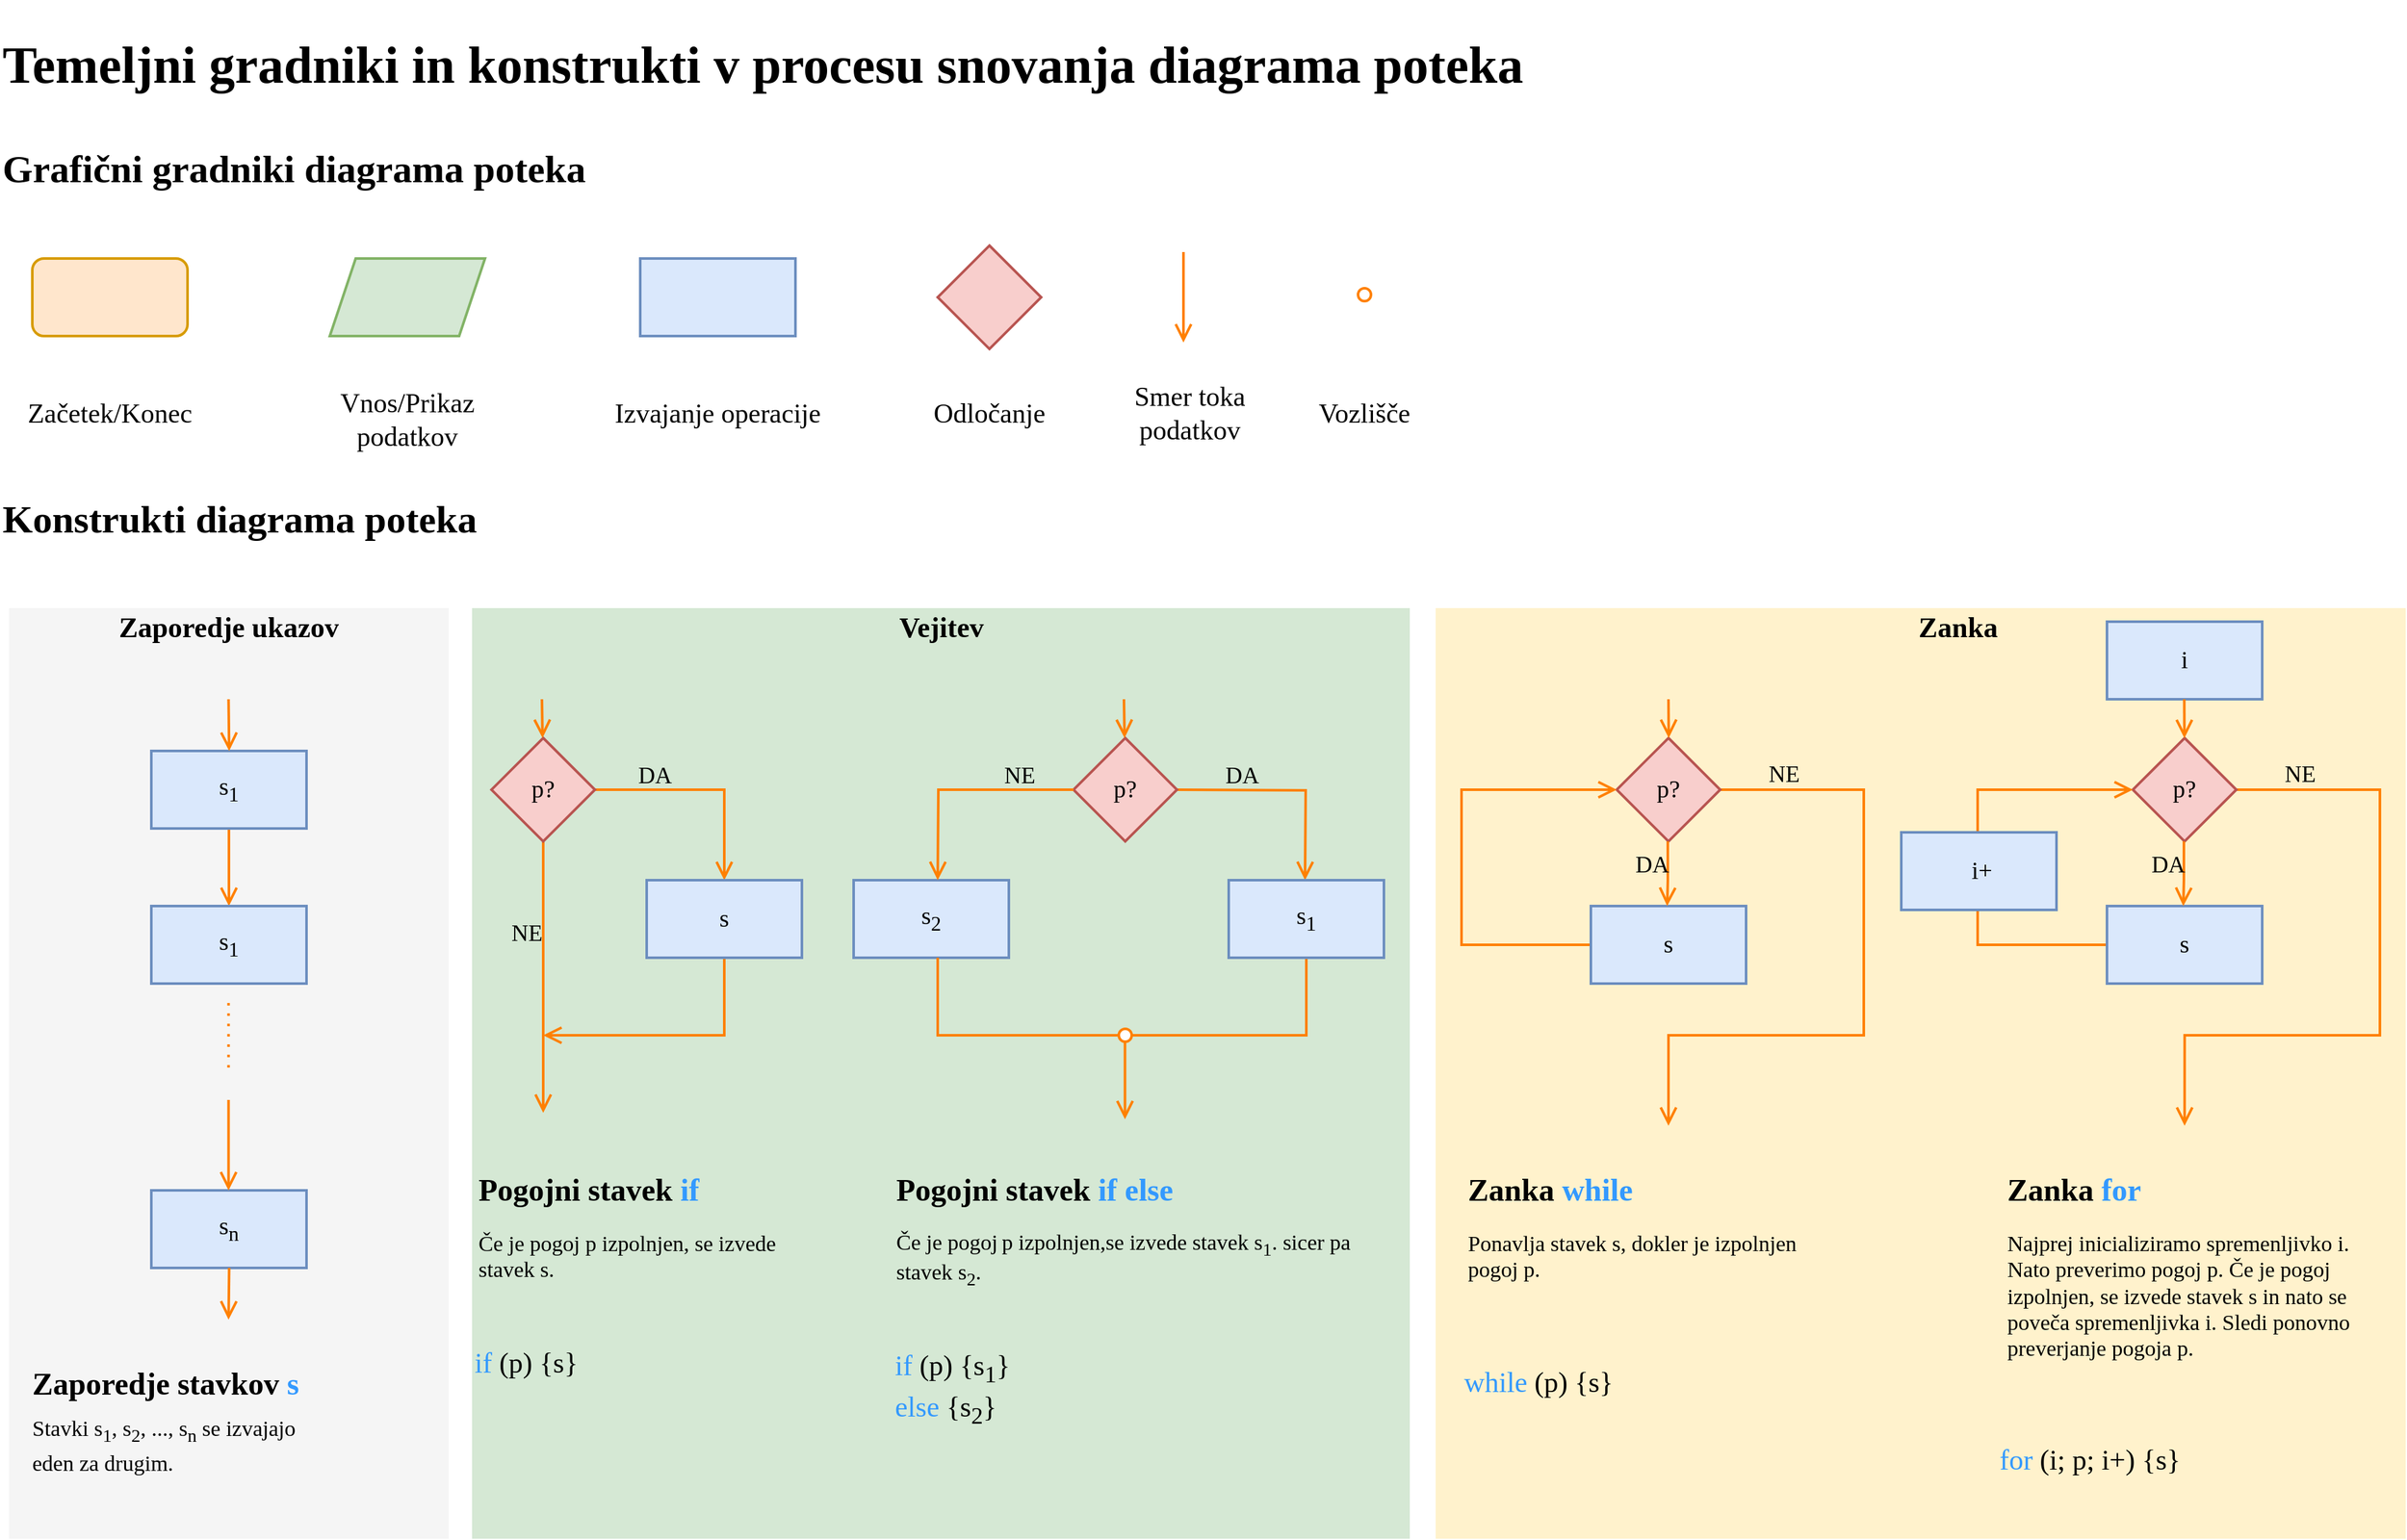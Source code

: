 <mxfile version="22.0.4" type="github">
  <diagram name="Page-1" id="xmLucLTNDA9fvizqHUl4">
    <mxGraphModel dx="1945" dy="1200" grid="1" gridSize="10" guides="1" tooltips="1" connect="1" arrows="1" fold="1" page="1" pageScale="1" pageWidth="1920" pageHeight="1200" math="0" shadow="0">
      <root>
        <mxCell id="0" />
        <mxCell id="1" parent="0" />
        <mxCell id="EU4n9_aWw0PnftSMKvxO-10" value="" style="whiteSpace=wrap;html=1;fillColor=#fff2cc;strokeColor=none;" vertex="1" parent="1">
          <mxGeometry x="1150" y="470.5" width="750" height="720" as="geometry" />
        </mxCell>
        <mxCell id="EU4n9_aWw0PnftSMKvxO-9" value="" style="whiteSpace=wrap;html=1;fillColor=#d5e8d4;strokeColor=none;" vertex="1" parent="1">
          <mxGeometry x="405" y="470.5" width="725" height="720" as="geometry" />
        </mxCell>
        <mxCell id="EU4n9_aWw0PnftSMKvxO-8" value="" style="whiteSpace=wrap;html=1;fillColor=#f5f5f5;strokeColor=none;fontColor=#333333;" vertex="1" parent="1">
          <mxGeometry x="47" y="470.5" width="340" height="720" as="geometry" />
        </mxCell>
        <mxCell id="g0E_oPUi4hRpqpy96bWl-1" value="Temeljni gradniki in konstrukti v procesu snovanja diagrama poteka" style="text;html=1;strokeColor=none;fillColor=none;align=left;verticalAlign=middle;whiteSpace=wrap;rounded=0;fontFamily=Space Grotesk;fontSource=https%3A%2F%2Ffonts.googleapis.com%2Fcss%3Ffamily%3DSpace%2BGrotesk;fontSize=40;fontStyle=1" parent="1" vertex="1">
          <mxGeometry x="40" width="1840" height="100" as="geometry" />
        </mxCell>
        <mxCell id="g0E_oPUi4hRpqpy96bWl-4" value="" style="rounded=0;whiteSpace=wrap;html=1;strokeWidth=2;fillColor=#dae8fc;strokeColor=#6c8ebf;" parent="1" vertex="1">
          <mxGeometry x="535" y="200" width="120" height="60" as="geometry" />
        </mxCell>
        <mxCell id="g0E_oPUi4hRpqpy96bWl-5" value="" style="rhombus;whiteSpace=wrap;html=1;fillColor=#f8cecc;strokeColor=#b85450;strokeWidth=2;" parent="1" vertex="1">
          <mxGeometry x="765" y="190" width="80" height="80" as="geometry" />
        </mxCell>
        <mxCell id="g0E_oPUi4hRpqpy96bWl-6" value="" style="endArrow=open;html=1;rounded=0;endSize=10;startSize=10;endFill=0;strokeWidth=2;strokeColor=#FF8000;" parent="1" edge="1">
          <mxGeometry width="50" height="50" relative="1" as="geometry">
            <mxPoint x="955" y="195" as="sourcePoint" />
            <mxPoint x="955" y="265" as="targetPoint" />
          </mxGeometry>
        </mxCell>
        <mxCell id="g0E_oPUi4hRpqpy96bWl-7" value="" style="shape=parallelogram;perimeter=parallelogramPerimeter;whiteSpace=wrap;html=1;fixedSize=1;strokeWidth=2;fillColor=#d5e8d4;strokeColor=#82b366;" parent="1" vertex="1">
          <mxGeometry x="295" y="200" width="120" height="60" as="geometry" />
        </mxCell>
        <mxCell id="g0E_oPUi4hRpqpy96bWl-8" value="" style="rounded=1;whiteSpace=wrap;html=1;strokeWidth=2;fillColor=#ffe6cc;strokeColor=#d79b00;" parent="1" vertex="1">
          <mxGeometry x="65" y="200" width="120" height="60" as="geometry" />
        </mxCell>
        <mxCell id="g0E_oPUi4hRpqpy96bWl-10" value="Začetek/Konec" style="text;html=1;strokeColor=none;fillColor=none;align=center;verticalAlign=middle;whiteSpace=wrap;rounded=0;fontSize=21;fontFamily=Space Grotesk;fontSource=https%3A%2F%2Ffonts.googleapis.com%2Fcss%3Ffamily%3DSpace%2BGrotesk;" parent="1" vertex="1">
          <mxGeometry x="40" y="300" width="170" height="40" as="geometry" />
        </mxCell>
        <mxCell id="g0E_oPUi4hRpqpy96bWl-12" value="Vnos/Prikaz&lt;br style=&quot;font-size: 21px;&quot;&gt;podatkov" style="text;html=1;strokeColor=none;fillColor=none;align=center;verticalAlign=middle;whiteSpace=wrap;rounded=0;fontSize=21;fontFamily=Space Grotesk;fontSource=https%3A%2F%2Ffonts.googleapis.com%2Fcss%3Ffamily%3DSpace%2BGrotesk;" parent="1" vertex="1">
          <mxGeometry x="270" y="300" width="170" height="50" as="geometry" />
        </mxCell>
        <mxCell id="g0E_oPUi4hRpqpy96bWl-13" value="Izvajanje operacije" style="text;html=1;strokeColor=none;fillColor=none;align=center;verticalAlign=middle;whiteSpace=wrap;rounded=0;fontSize=21;fontFamily=Space Grotesk;fontSource=https%3A%2F%2Ffonts.googleapis.com%2Fcss%3Ffamily%3DSpace%2BGrotesk;" parent="1" vertex="1">
          <mxGeometry x="510" y="300" width="170" height="40" as="geometry" />
        </mxCell>
        <mxCell id="g0E_oPUi4hRpqpy96bWl-14" value="Odločanje" style="text;html=1;strokeColor=none;fillColor=none;align=center;verticalAlign=middle;whiteSpace=wrap;rounded=0;fontSize=21;fontFamily=Space Grotesk;fontSource=https%3A%2F%2Ffonts.googleapis.com%2Fcss%3Ffamily%3DSpace%2BGrotesk;" parent="1" vertex="1">
          <mxGeometry x="720" y="300" width="170" height="40" as="geometry" />
        </mxCell>
        <mxCell id="g0E_oPUi4hRpqpy96bWl-15" value="Smer toka podatkov" style="text;html=1;strokeColor=none;fillColor=none;align=center;verticalAlign=middle;whiteSpace=wrap;rounded=0;fontSize=21;fontFamily=Space Grotesk;fontSource=https%3A%2F%2Ffonts.googleapis.com%2Fcss%3Ffamily%3DSpace%2BGrotesk;" parent="1" vertex="1">
          <mxGeometry x="875" y="300" width="170" height="40" as="geometry" />
        </mxCell>
        <mxCell id="g0E_oPUi4hRpqpy96bWl-16" value="Grafični gradniki diagrama poteka" style="text;html=1;strokeColor=none;fillColor=none;align=left;verticalAlign=middle;whiteSpace=wrap;rounded=0;fontFamily=Space Grotesk;fontSource=https%3A%2F%2Ffonts.googleapis.com%2Fcss%3Ffamily%3DSpace%2BGrotesk;fontSize=30;fontStyle=1" parent="1" vertex="1">
          <mxGeometry x="40" y="80" width="680" height="100" as="geometry" />
        </mxCell>
        <mxCell id="g0E_oPUi4hRpqpy96bWl-20" style="edgeStyle=orthogonalEdgeStyle;rounded=0;orthogonalLoop=1;jettySize=auto;html=1;entryX=0.5;entryY=0;entryDx=0;entryDy=0;strokeWidth=2;endSize=10;startSize=10;endArrow=open;endFill=0;strokeColor=#FF8000;" parent="1" source="g0E_oPUi4hRpqpy96bWl-17" target="g0E_oPUi4hRpqpy96bWl-18" edge="1">
          <mxGeometry relative="1" as="geometry" />
        </mxCell>
        <mxCell id="g0E_oPUi4hRpqpy96bWl-17" value="&lt;font style=&quot;font-size: 19px;&quot; data-font-src=&quot;https://fonts.googleapis.com/css?family=Source+Code+Pro&quot; face=&quot;Source Code Pro&quot;&gt;s&lt;sub&gt;1&lt;/sub&gt;&lt;/font&gt;" style="rounded=0;whiteSpace=wrap;html=1;strokeWidth=2;fillColor=#dae8fc;strokeColor=#6c8ebf;" parent="1" vertex="1">
          <mxGeometry x="157" y="581" width="120" height="60" as="geometry" />
        </mxCell>
        <mxCell id="g0E_oPUi4hRpqpy96bWl-18" value="&lt;font style=&quot;font-size: 19px;&quot; data-font-src=&quot;https://fonts.googleapis.com/css?family=Source+Code+Pro&quot; face=&quot;Source Code Pro&quot;&gt;s&lt;sub&gt;1&lt;/sub&gt;&lt;/font&gt;" style="rounded=0;whiteSpace=wrap;html=1;strokeWidth=2;fillColor=#dae8fc;strokeColor=#6c8ebf;" parent="1" vertex="1">
          <mxGeometry x="157" y="701" width="120" height="60" as="geometry" />
        </mxCell>
        <mxCell id="g0E_oPUi4hRpqpy96bWl-19" value="&lt;font style=&quot;font-size: 19px;&quot; data-font-src=&quot;https://fonts.googleapis.com/css?family=Source+Code+Pro&quot; face=&quot;Source Code Pro&quot;&gt;s&lt;sub&gt;n&lt;/sub&gt;&lt;/font&gt;" style="rounded=0;whiteSpace=wrap;html=1;strokeWidth=2;fillColor=#dae8fc;strokeColor=#6c8ebf;" parent="1" vertex="1">
          <mxGeometry x="157" y="921" width="120" height="60" as="geometry" />
        </mxCell>
        <mxCell id="g0E_oPUi4hRpqpy96bWl-21" value="" style="endArrow=open;html=1;rounded=0;endSize=10;startSize=10;endFill=0;strokeWidth=2;strokeColor=#FF8000;" parent="1" edge="1">
          <mxGeometry width="50" height="50" relative="1" as="geometry">
            <mxPoint x="216.71" y="851" as="sourcePoint" />
            <mxPoint x="216.71" y="921" as="targetPoint" />
          </mxGeometry>
        </mxCell>
        <mxCell id="g0E_oPUi4hRpqpy96bWl-22" value="" style="endArrow=none;dashed=1;html=1;dashPattern=1 3;strokeWidth=2;rounded=0;strokeColor=#FF8000;" parent="1" edge="1">
          <mxGeometry width="50" height="50" relative="1" as="geometry">
            <mxPoint x="216.71" y="826" as="sourcePoint" />
            <mxPoint x="216.71" y="776" as="targetPoint" />
          </mxGeometry>
        </mxCell>
        <mxCell id="g0E_oPUi4hRpqpy96bWl-25" style="edgeStyle=orthogonalEdgeStyle;rounded=0;orthogonalLoop=1;jettySize=auto;html=1;entryX=0.5;entryY=0;entryDx=0;entryDy=0;strokeWidth=2;endSize=10;startSize=10;endArrow=open;endFill=0;strokeColor=#FF8000;" parent="1" source="g0E_oPUi4hRpqpy96bWl-23" target="g0E_oPUi4hRpqpy96bWl-24" edge="1">
          <mxGeometry relative="1" as="geometry">
            <Array as="points">
              <mxPoint x="600" y="611" />
            </Array>
          </mxGeometry>
        </mxCell>
        <mxCell id="g0E_oPUi4hRpqpy96bWl-58" value="&lt;font style=&quot;font-size: 18px;&quot; data-font-src=&quot;https://fonts.googleapis.com/css?family=Source+Code+Pro&quot; face=&quot;Source Code Pro&quot;&gt;DA&lt;/font&gt;" style="edgeLabel;html=1;align=center;verticalAlign=middle;resizable=0;points=[];labelBackgroundColor=none;" parent="g0E_oPUi4hRpqpy96bWl-25" vertex="1" connectable="0">
          <mxGeometry x="-0.464" y="1" relative="1" as="geometry">
            <mxPoint y="-10" as="offset" />
          </mxGeometry>
        </mxCell>
        <mxCell id="g0E_oPUi4hRpqpy96bWl-26" style="edgeStyle=orthogonalEdgeStyle;rounded=0;orthogonalLoop=1;jettySize=auto;html=1;strokeWidth=2;endSize=10;startSize=10;endArrow=open;endFill=0;strokeColor=#FF8000;" parent="1" source="g0E_oPUi4hRpqpy96bWl-23" edge="1">
          <mxGeometry relative="1" as="geometry">
            <mxPoint x="460" y="861" as="targetPoint" />
          </mxGeometry>
        </mxCell>
        <mxCell id="g0E_oPUi4hRpqpy96bWl-61" value="NE" style="edgeLabel;html=1;align=center;verticalAlign=middle;resizable=0;points=[];fontSize=18;fontFamily=Source Code Pro;fontSource=https%3A%2F%2Ffonts.googleapis.com%2Fcss%3Ffamily%3DSource%2BCode%2BPro;labelBackgroundColor=none;" parent="g0E_oPUi4hRpqpy96bWl-26" vertex="1" connectable="0">
          <mxGeometry x="-0.33" relative="1" as="geometry">
            <mxPoint x="-13" as="offset" />
          </mxGeometry>
        </mxCell>
        <mxCell id="g0E_oPUi4hRpqpy96bWl-23" value="&lt;font style=&quot;font-size: 19px;&quot; data-font-src=&quot;https://fonts.googleapis.com/css?family=Source+Code+Pro&quot; face=&quot;Source Code Pro&quot;&gt;p?&lt;/font&gt;" style="rhombus;whiteSpace=wrap;html=1;fillColor=#f8cecc;strokeColor=#b85450;strokeWidth=2;" parent="1" vertex="1">
          <mxGeometry x="420" y="571" width="80" height="80" as="geometry" />
        </mxCell>
        <mxCell id="g0E_oPUi4hRpqpy96bWl-31" style="edgeStyle=orthogonalEdgeStyle;rounded=0;orthogonalLoop=1;jettySize=auto;html=1;exitX=0.5;exitY=1;exitDx=0;exitDy=0;strokeWidth=2;endSize=10;startSize=10;endArrow=open;endFill=0;strokeColor=#FF8000;" parent="1" source="g0E_oPUi4hRpqpy96bWl-24" edge="1">
          <mxGeometry relative="1" as="geometry">
            <mxPoint x="460" y="801" as="targetPoint" />
            <Array as="points">
              <mxPoint x="600" y="801" />
            </Array>
          </mxGeometry>
        </mxCell>
        <mxCell id="g0E_oPUi4hRpqpy96bWl-24" value="&lt;font style=&quot;font-size: 19px;&quot; data-font-src=&quot;https://fonts.googleapis.com/css?family=Source+Code+Pro&quot; face=&quot;Source Code Pro&quot;&gt;s&lt;/font&gt;" style="rounded=0;whiteSpace=wrap;html=1;strokeWidth=2;fillColor=#dae8fc;strokeColor=#6c8ebf;" parent="1" vertex="1">
          <mxGeometry x="540" y="681" width="120" height="60" as="geometry" />
        </mxCell>
        <mxCell id="g0E_oPUi4hRpqpy96bWl-32" value="" style="endArrow=open;html=1;rounded=0;endSize=10;startSize=10;endFill=0;strokeWidth=2;strokeColor=#FF8000;" parent="1" edge="1">
          <mxGeometry width="50" height="50" relative="1" as="geometry">
            <mxPoint x="459" y="541" as="sourcePoint" />
            <mxPoint x="459.47" y="571" as="targetPoint" />
          </mxGeometry>
        </mxCell>
        <mxCell id="g0E_oPUi4hRpqpy96bWl-33" value="" style="endArrow=open;html=1;rounded=0;endSize=10;startSize=10;endFill=0;strokeWidth=2;strokeColor=#FF8000;" parent="1" edge="1">
          <mxGeometry width="50" height="50" relative="1" as="geometry">
            <mxPoint x="216.71" y="541" as="sourcePoint" />
            <mxPoint x="217.18" y="581" as="targetPoint" />
          </mxGeometry>
        </mxCell>
        <mxCell id="g0E_oPUi4hRpqpy96bWl-35" value="" style="endArrow=open;html=1;rounded=0;endSize=10;startSize=10;endFill=0;strokeWidth=2;strokeColor=#FF8000;" parent="1" edge="1">
          <mxGeometry width="50" height="50" relative="1" as="geometry">
            <mxPoint x="217.18" y="981" as="sourcePoint" />
            <mxPoint x="216.71" y="1021" as="targetPoint" />
          </mxGeometry>
        </mxCell>
        <mxCell id="g0E_oPUi4hRpqpy96bWl-36" value="" style="edgeStyle=orthogonalEdgeStyle;rounded=0;orthogonalLoop=1;jettySize=auto;html=1;entryX=0.5;entryY=0;entryDx=0;entryDy=0;strokeWidth=2;endSize=10;startSize=10;endArrow=open;endFill=0;strokeColor=#FF8000;fontSize=18;fontFamily=Source Code Pro;fontSource=https%3A%2F%2Ffonts.googleapis.com%2Fcss%3Ffamily%3DSource%2BCode%2BPro;" parent="1" edge="1">
          <mxGeometry x="-0.406" relative="1" as="geometry">
            <mxPoint x="949" y="611" as="sourcePoint" />
            <mxPoint x="1049" y="681" as="targetPoint" />
            <mxPoint as="offset" />
          </mxGeometry>
        </mxCell>
        <mxCell id="g0E_oPUi4hRpqpy96bWl-60" value="DA" style="edgeLabel;html=1;align=center;verticalAlign=middle;resizable=0;points=[];fontSize=18;fontFamily=Source Code Pro;fontSource=https%3A%2F%2Ffonts.googleapis.com%2Fcss%3Ffamily%3DSource%2BCode%2BPro;labelBackgroundColor=none;" parent="g0E_oPUi4hRpqpy96bWl-36" vertex="1" connectable="0">
          <mxGeometry x="0.024" y="1" relative="1" as="geometry">
            <mxPoint x="-36" y="-11" as="offset" />
          </mxGeometry>
        </mxCell>
        <mxCell id="g0E_oPUi4hRpqpy96bWl-37" style="edgeStyle=orthogonalEdgeStyle;rounded=0;orthogonalLoop=1;jettySize=auto;html=1;strokeWidth=2;endSize=10;startSize=10;endArrow=open;endFill=0;strokeColor=#FF8000;" parent="1" edge="1">
          <mxGeometry relative="1" as="geometry">
            <mxPoint x="909.79" y="866" as="targetPoint" />
            <mxPoint x="909.79" y="806" as="sourcePoint" />
          </mxGeometry>
        </mxCell>
        <mxCell id="g0E_oPUi4hRpqpy96bWl-38" value="&lt;font style=&quot;font-size: 19px;&quot; data-font-src=&quot;https://fonts.googleapis.com/css?family=Source+Code+Pro&quot; face=&quot;Source Code Pro&quot;&gt;p?&lt;/font&gt;" style="rhombus;whiteSpace=wrap;html=1;fillColor=#f8cecc;strokeColor=#b85450;strokeWidth=2;" parent="1" vertex="1">
          <mxGeometry x="870" y="571" width="80" height="80" as="geometry" />
        </mxCell>
        <mxCell id="g0E_oPUi4hRpqpy96bWl-39" style="edgeStyle=orthogonalEdgeStyle;rounded=0;orthogonalLoop=1;jettySize=auto;html=1;exitX=0.5;exitY=1;exitDx=0;exitDy=0;strokeWidth=2;endSize=10;startSize=10;endArrow=none;endFill=0;strokeColor=#FF8000;" parent="1" source="g0E_oPUi4hRpqpy96bWl-40" edge="1">
          <mxGeometry relative="1" as="geometry">
            <mxPoint x="910" y="801" as="targetPoint" />
            <Array as="points">
              <mxPoint x="1050" y="801" />
            </Array>
          </mxGeometry>
        </mxCell>
        <mxCell id="g0E_oPUi4hRpqpy96bWl-40" value="&lt;font style=&quot;font-size: 19px;&quot; data-font-src=&quot;https://fonts.googleapis.com/css?family=Source+Code+Pro&quot; face=&quot;Source Code Pro&quot;&gt;s&lt;sub&gt;1&lt;/sub&gt;&lt;/font&gt;" style="rounded=0;whiteSpace=wrap;html=1;strokeWidth=2;fillColor=#dae8fc;strokeColor=#6c8ebf;" parent="1" vertex="1">
          <mxGeometry x="990" y="681" width="120" height="60" as="geometry" />
        </mxCell>
        <mxCell id="g0E_oPUi4hRpqpy96bWl-41" value="" style="endArrow=open;html=1;rounded=0;endSize=10;startSize=10;endFill=0;strokeWidth=2;strokeColor=#FF8000;" parent="1" edge="1">
          <mxGeometry width="50" height="50" relative="1" as="geometry">
            <mxPoint x="909" y="541" as="sourcePoint" />
            <mxPoint x="909.47" y="571" as="targetPoint" />
          </mxGeometry>
        </mxCell>
        <mxCell id="g0E_oPUi4hRpqpy96bWl-42" value="&lt;font style=&quot;font-size: 19px;&quot; data-font-src=&quot;https://fonts.googleapis.com/css?family=Source+Code+Pro&quot; face=&quot;Source Code Pro&quot;&gt;s&lt;sub&gt;2&lt;/sub&gt;&lt;/font&gt;" style="rounded=0;whiteSpace=wrap;html=1;strokeWidth=2;fillColor=#dae8fc;strokeColor=#6c8ebf;" parent="1" vertex="1">
          <mxGeometry x="700" y="681" width="120" height="60" as="geometry" />
        </mxCell>
        <mxCell id="g0E_oPUi4hRpqpy96bWl-43" value="" style="ellipse;whiteSpace=wrap;html=1;aspect=fixed;strokeWidth=2;strokeColor=#FF8000;" parent="1" vertex="1">
          <mxGeometry x="905" y="796" width="10" height="10" as="geometry" />
        </mxCell>
        <mxCell id="g0E_oPUi4hRpqpy96bWl-49" value="" style="ellipse;whiteSpace=wrap;html=1;aspect=fixed;strokeWidth=2;strokeColor=#FF8000;" parent="1" vertex="1">
          <mxGeometry x="1090" y="223" width="10" height="10" as="geometry" />
        </mxCell>
        <mxCell id="g0E_oPUi4hRpqpy96bWl-52" value="Vozlišče" style="text;html=1;strokeColor=none;fillColor=none;align=center;verticalAlign=middle;whiteSpace=wrap;rounded=0;fontSize=21;fontFamily=Space Grotesk;fontSource=https%3A%2F%2Ffonts.googleapis.com%2Fcss%3Ffamily%3DSpace%2BGrotesk;" parent="1" vertex="1">
          <mxGeometry x="1010" y="300" width="170" height="40" as="geometry" />
        </mxCell>
        <mxCell id="g0E_oPUi4hRpqpy96bWl-53" style="edgeStyle=orthogonalEdgeStyle;rounded=0;orthogonalLoop=1;jettySize=auto;html=1;entryX=0.5;entryY=0;entryDx=0;entryDy=0;strokeWidth=2;endSize=10;startSize=10;endArrow=open;endFill=0;strokeColor=#FF8000;exitX=0;exitY=0.5;exitDx=0;exitDy=0;" parent="1" source="g0E_oPUi4hRpqpy96bWl-38" edge="1">
          <mxGeometry relative="1" as="geometry">
            <mxPoint x="865" y="610.996" as="sourcePoint" />
            <mxPoint x="765" y="680.996" as="targetPoint" />
          </mxGeometry>
        </mxCell>
        <mxCell id="g0E_oPUi4hRpqpy96bWl-57" value="&lt;font style=&quot;font-size: 18px;&quot; data-font-src=&quot;https://fonts.googleapis.com/css?family=Source+Code+Pro&quot; face=&quot;Source Code Pro&quot;&gt;NE&lt;/font&gt;" style="edgeLabel;html=1;align=center;verticalAlign=middle;resizable=0;points=[];labelBackgroundColor=none;" parent="g0E_oPUi4hRpqpy96bWl-53" vertex="1" connectable="0">
          <mxGeometry x="-0.52" y="1" relative="1" as="geometry">
            <mxPoint y="-12" as="offset" />
          </mxGeometry>
        </mxCell>
        <mxCell id="g0E_oPUi4hRpqpy96bWl-54" style="edgeStyle=orthogonalEdgeStyle;rounded=0;orthogonalLoop=1;jettySize=auto;html=1;exitX=0.5;exitY=1;exitDx=0;exitDy=0;strokeWidth=2;endSize=10;startSize=10;endArrow=none;endFill=0;strokeColor=#FF8000;" parent="1" edge="1">
          <mxGeometry relative="1" as="geometry">
            <mxPoint x="905" y="801" as="targetPoint" />
            <mxPoint x="765" y="741" as="sourcePoint" />
            <Array as="points">
              <mxPoint x="765" y="801" />
            </Array>
          </mxGeometry>
        </mxCell>
        <mxCell id="g0E_oPUi4hRpqpy96bWl-67" style="edgeStyle=orthogonalEdgeStyle;rounded=0;orthogonalLoop=1;jettySize=auto;html=1;strokeWidth=2;strokeColor=#FF8000;endArrow=open;endFill=0;endSize=10;startSize=10;" parent="1" source="g0E_oPUi4hRpqpy96bWl-55" edge="1">
          <mxGeometry relative="1" as="geometry">
            <mxPoint x="1330" y="871" as="targetPoint" />
            <Array as="points">
              <mxPoint x="1481" y="611" />
              <mxPoint x="1481" y="801" />
              <mxPoint x="1330" y="801" />
            </Array>
          </mxGeometry>
        </mxCell>
        <mxCell id="g0E_oPUi4hRpqpy96bWl-69" value="NE" style="edgeLabel;html=1;align=center;verticalAlign=middle;resizable=0;points=[];fontSize=18;fontFamily=Source Code Pro;fontSource=https%3A%2F%2Ffonts.googleapis.com%2Fcss%3Ffamily%3DSource%2BCode%2BPro;labelBackgroundColor=none;" parent="g0E_oPUi4hRpqpy96bWl-67" vertex="1" connectable="0">
          <mxGeometry x="-0.813" y="1" relative="1" as="geometry">
            <mxPoint y="-11" as="offset" />
          </mxGeometry>
        </mxCell>
        <mxCell id="g0E_oPUi4hRpqpy96bWl-55" value="&lt;font style=&quot;font-size: 19px;&quot; data-font-src=&quot;https://fonts.googleapis.com/css?family=Source+Code+Pro&quot; face=&quot;Source Code Pro&quot;&gt;p?&lt;/font&gt;" style="rhombus;whiteSpace=wrap;html=1;fillColor=#f8cecc;strokeColor=#b85450;strokeWidth=2;" parent="1" vertex="1">
          <mxGeometry x="1290" y="571" width="80" height="80" as="geometry" />
        </mxCell>
        <mxCell id="g0E_oPUi4hRpqpy96bWl-65" style="edgeStyle=orthogonalEdgeStyle;rounded=0;orthogonalLoop=1;jettySize=auto;html=1;entryX=0;entryY=0.5;entryDx=0;entryDy=0;strokeWidth=2;endSize=10;startSize=10;strokeColor=#FF8000;endArrow=open;endFill=0;" parent="1" source="g0E_oPUi4hRpqpy96bWl-62" target="g0E_oPUi4hRpqpy96bWl-55" edge="1">
          <mxGeometry relative="1" as="geometry">
            <mxPoint x="1280" y="611" as="targetPoint" />
            <Array as="points">
              <mxPoint x="1170" y="731" />
              <mxPoint x="1170" y="611" />
            </Array>
          </mxGeometry>
        </mxCell>
        <mxCell id="g0E_oPUi4hRpqpy96bWl-62" value="&lt;font style=&quot;font-size: 19px;&quot; data-font-src=&quot;https://fonts.googleapis.com/css?family=Source+Code+Pro&quot; face=&quot;Source Code Pro&quot;&gt;s&lt;/font&gt;" style="rounded=0;whiteSpace=wrap;html=1;strokeWidth=2;fillColor=#dae8fc;strokeColor=#6c8ebf;" parent="1" vertex="1">
          <mxGeometry x="1270" y="701" width="120" height="60" as="geometry" />
        </mxCell>
        <mxCell id="g0E_oPUi4hRpqpy96bWl-63" style="edgeStyle=orthogonalEdgeStyle;rounded=0;orthogonalLoop=1;jettySize=auto;html=1;strokeWidth=2;endSize=10;startSize=10;endArrow=open;endFill=0;strokeColor=#FF8000;" parent="1" edge="1">
          <mxGeometry relative="1" as="geometry">
            <mxPoint x="1329.47" y="651" as="sourcePoint" />
            <mxPoint x="1329" y="701" as="targetPoint" />
            <Array as="points">
              <mxPoint x="1329.47" y="681" />
              <mxPoint x="1329.47" y="681" />
            </Array>
          </mxGeometry>
        </mxCell>
        <mxCell id="g0E_oPUi4hRpqpy96bWl-64" value="DA" style="edgeLabel;html=1;align=center;verticalAlign=middle;resizable=0;points=[];fontSize=18;fontFamily=Source Code Pro;fontSource=https%3A%2F%2Ffonts.googleapis.com%2Fcss%3Ffamily%3DSource%2BCode%2BPro;labelBackgroundColor=none;" parent="g0E_oPUi4hRpqpy96bWl-63" vertex="1" connectable="0">
          <mxGeometry x="-0.263" relative="1" as="geometry">
            <mxPoint x="-13" y="-1" as="offset" />
          </mxGeometry>
        </mxCell>
        <mxCell id="g0E_oPUi4hRpqpy96bWl-66" value="" style="endArrow=open;html=1;rounded=0;endSize=10;startSize=10;endFill=0;strokeWidth=2;strokeColor=#FF8000;" parent="1" edge="1">
          <mxGeometry width="50" height="50" relative="1" as="geometry">
            <mxPoint x="1330" y="541" as="sourcePoint" />
            <mxPoint x="1330.21" y="571" as="targetPoint" />
          </mxGeometry>
        </mxCell>
        <mxCell id="g0E_oPUi4hRpqpy96bWl-70" style="edgeStyle=orthogonalEdgeStyle;rounded=0;orthogonalLoop=1;jettySize=auto;html=1;strokeWidth=2;strokeColor=#FF8000;endArrow=open;endFill=0;endSize=10;startSize=10;" parent="1" source="g0E_oPUi4hRpqpy96bWl-72" edge="1">
          <mxGeometry relative="1" as="geometry">
            <mxPoint x="1729.05" y="871" as="targetPoint" />
            <Array as="points">
              <mxPoint x="1880.05" y="611" />
              <mxPoint x="1880.05" y="801" />
              <mxPoint x="1729.05" y="801" />
            </Array>
          </mxGeometry>
        </mxCell>
        <mxCell id="g0E_oPUi4hRpqpy96bWl-71" value="NE" style="edgeLabel;html=1;align=center;verticalAlign=middle;resizable=0;points=[];fontSize=18;fontFamily=Source Code Pro;fontSource=https%3A%2F%2Ffonts.googleapis.com%2Fcss%3Ffamily%3DSource%2BCode%2BPro;labelBackgroundColor=none;" parent="g0E_oPUi4hRpqpy96bWl-70" vertex="1" connectable="0">
          <mxGeometry x="-0.813" y="1" relative="1" as="geometry">
            <mxPoint y="-11" as="offset" />
          </mxGeometry>
        </mxCell>
        <mxCell id="g0E_oPUi4hRpqpy96bWl-72" value="&lt;font style=&quot;font-size: 19px;&quot; data-font-src=&quot;https://fonts.googleapis.com/css?family=Source+Code+Pro&quot; face=&quot;Source Code Pro&quot;&gt;p?&lt;/font&gt;" style="rhombus;whiteSpace=wrap;html=1;fillColor=#f8cecc;strokeColor=#b85450;strokeWidth=2;" parent="1" vertex="1">
          <mxGeometry x="1689.05" y="571" width="80" height="80" as="geometry" />
        </mxCell>
        <mxCell id="g0E_oPUi4hRpqpy96bWl-73" style="edgeStyle=orthogonalEdgeStyle;rounded=0;orthogonalLoop=1;jettySize=auto;html=1;entryX=0;entryY=0.5;entryDx=0;entryDy=0;strokeWidth=2;endSize=10;startSize=10;strokeColor=#FF8000;endArrow=open;endFill=0;" parent="1" source="g0E_oPUi4hRpqpy96bWl-74" target="g0E_oPUi4hRpqpy96bWl-72" edge="1">
          <mxGeometry relative="1" as="geometry">
            <mxPoint x="1679.05" y="611" as="targetPoint" />
            <Array as="points">
              <mxPoint x="1569.05" y="731" />
              <mxPoint x="1569.05" y="611" />
            </Array>
          </mxGeometry>
        </mxCell>
        <mxCell id="g0E_oPUi4hRpqpy96bWl-74" value="&lt;font style=&quot;font-size: 19px;&quot; data-font-src=&quot;https://fonts.googleapis.com/css?family=Source+Code+Pro&quot; face=&quot;Source Code Pro&quot;&gt;s&lt;/font&gt;" style="rounded=0;whiteSpace=wrap;html=1;strokeWidth=2;fillColor=#dae8fc;strokeColor=#6c8ebf;" parent="1" vertex="1">
          <mxGeometry x="1669.05" y="701" width="120" height="60" as="geometry" />
        </mxCell>
        <mxCell id="g0E_oPUi4hRpqpy96bWl-75" style="edgeStyle=orthogonalEdgeStyle;rounded=0;orthogonalLoop=1;jettySize=auto;html=1;strokeWidth=2;endSize=10;startSize=10;endArrow=open;endFill=0;strokeColor=#FF8000;" parent="1" edge="1">
          <mxGeometry relative="1" as="geometry">
            <mxPoint x="1728.52" y="651" as="sourcePoint" />
            <mxPoint x="1728.05" y="701" as="targetPoint" />
            <Array as="points">
              <mxPoint x="1728.52" y="681" />
              <mxPoint x="1728.52" y="681" />
            </Array>
          </mxGeometry>
        </mxCell>
        <mxCell id="g0E_oPUi4hRpqpy96bWl-76" value="DA" style="edgeLabel;html=1;align=center;verticalAlign=middle;resizable=0;points=[];fontSize=18;fontFamily=Source Code Pro;fontSource=https%3A%2F%2Ffonts.googleapis.com%2Fcss%3Ffamily%3DSource%2BCode%2BPro;labelBackgroundColor=none;" parent="g0E_oPUi4hRpqpy96bWl-75" vertex="1" connectable="0">
          <mxGeometry x="-0.263" relative="1" as="geometry">
            <mxPoint x="-13" y="-1" as="offset" />
          </mxGeometry>
        </mxCell>
        <mxCell id="g0E_oPUi4hRpqpy96bWl-78" value="&lt;font style=&quot;font-size: 19px;&quot; data-font-src=&quot;https://fonts.googleapis.com/css?family=Source+Code+Pro&quot; face=&quot;Source Code Pro&quot;&gt;i&lt;/font&gt;" style="rounded=0;whiteSpace=wrap;html=1;strokeWidth=2;fillColor=#dae8fc;strokeColor=#6c8ebf;" parent="1" vertex="1">
          <mxGeometry x="1669.05" y="481" width="120" height="60" as="geometry" />
        </mxCell>
        <mxCell id="g0E_oPUi4hRpqpy96bWl-80" value="&lt;font style=&quot;font-size: 19px;&quot; data-font-src=&quot;https://fonts.googleapis.com/css?family=Source+Code+Pro&quot; face=&quot;Source Code Pro&quot;&gt;&amp;nbsp;i+&lt;/font&gt;" style="rounded=0;whiteSpace=wrap;html=1;strokeWidth=2;fillColor=#dae8fc;strokeColor=#6c8ebf;" parent="1" vertex="1">
          <mxGeometry x="1510" y="644" width="120" height="60" as="geometry" />
        </mxCell>
        <mxCell id="g0E_oPUi4hRpqpy96bWl-81" value="Zaporedje ukazov" style="text;strokeColor=none;align=center;fillColor=none;html=1;verticalAlign=middle;whiteSpace=wrap;rounded=0;fontFamily=Space Grotesk;fontSource=https%3A%2F%2Ffonts.googleapis.com%2Fcss%3Ffamily%3DSpace%2BGrotesk;fontSize=22;fontStyle=1" parent="1" vertex="1">
          <mxGeometry x="87" y="470.5" width="260" height="30" as="geometry" />
        </mxCell>
        <mxCell id="g0E_oPUi4hRpqpy96bWl-82" value="Vejitev" style="text;strokeColor=none;align=center;fillColor=none;html=1;verticalAlign=middle;whiteSpace=wrap;rounded=0;fontFamily=Space Grotesk;fontSource=https%3A%2F%2Ffonts.googleapis.com%2Fcss%3Ffamily%3DSpace%2BGrotesk;fontSize=22;fontStyle=1" parent="1" vertex="1">
          <mxGeometry x="737.5" y="470.5" width="60" height="30" as="geometry" />
        </mxCell>
        <mxCell id="g0E_oPUi4hRpqpy96bWl-83" value="Zanka" style="text;strokeColor=none;align=center;fillColor=none;html=1;verticalAlign=middle;whiteSpace=wrap;rounded=0;fontFamily=Space Grotesk;fontSource=https%3A%2F%2Ffonts.googleapis.com%2Fcss%3Ffamily%3DSpace%2BGrotesk;fontSize=22;fontStyle=1" parent="1" vertex="1">
          <mxGeometry x="1524.05" y="470.5" width="60" height="30" as="geometry" />
        </mxCell>
        <mxCell id="g0E_oPUi4hRpqpy96bWl-88" value="&lt;h1&gt;&lt;font data-font-src=&quot;https://fonts.googleapis.com/css?family=Source+Code+Pro&quot;&gt;Pogojni stavek &lt;font face=&quot;Source Code Pro&quot; data-font-src=&quot;https://fonts.googleapis.com/css?family=Source+Code+Pro&quot; color=&quot;#3399ff&quot;&gt;if&lt;/font&gt;&lt;/font&gt;&lt;/h1&gt;&lt;p style=&quot;font-size: 17px;&quot;&gt;&lt;font style=&quot;font-size: 17px;&quot; data-font-src=&quot;https://fonts.googleapis.com/css?family=Source+Code+Pro&quot;&gt;&lt;font style=&quot;font-size: 17px;&quot;&gt;Če je pogoj p izpolnjen, se izvede stavek s&lt;/font&gt;&lt;font style=&quot;font-size: 17px;&quot;&gt;.&lt;/font&gt;&lt;/font&gt;&lt;/p&gt;" style="text;html=1;strokeColor=none;fillColor=none;spacing=5;spacingTop=-20;whiteSpace=wrap;overflow=hidden;rounded=0;fontFamily=Space Grotesk;fontSource=https%3A%2F%2Ffonts.googleapis.com%2Fcss%3Ffamily%3DSpace%2BGrotesk;" parent="1" vertex="1">
          <mxGeometry x="405" y="901" width="285" height="120" as="geometry" />
        </mxCell>
        <mxCell id="g0E_oPUi4hRpqpy96bWl-89" value="&lt;h1&gt;&lt;font data-font-src=&quot;https://fonts.googleapis.com/css?family=Source+Code+Pro&quot;&gt;Pogojni stavek &lt;font face=&quot;Source Code Pro&quot; data-font-src=&quot;https://fonts.googleapis.com/css?family=Source+Code+Pro&quot; color=&quot;#3399ff&quot;&gt;if else&lt;/font&gt;&lt;/font&gt;&lt;/h1&gt;&lt;p&gt;&lt;font data-font-src=&quot;https://fonts.googleapis.com/css?family=Source+Code+Pro&quot;&gt;&lt;font style=&quot;font-size: 17px;&quot;&gt;Če je pogoj&lt;/font&gt;&lt;font size=&quot;2&quot;&gt;&amp;nbsp;&lt;/font&gt;&lt;span style=&quot;font-size: 17px; border-color: var(--border-color);&quot;&gt;p&lt;/span&gt;&lt;i style=&quot;font-size: 17px; border-color: var(--border-color);&quot;&gt;&amp;nbsp;&lt;/i&gt;&lt;span style=&quot;font-size: 17px;&quot;&gt;izpolnjen,&lt;/span&gt;&lt;/font&gt;&lt;span style=&quot;font-size: 17px;&quot;&gt;se izvede stavek&amp;nbsp;&lt;/span&gt;&lt;span style=&quot;font-size: 17px; border-color: var(--border-color);&quot;&gt;s&lt;sub style=&quot;border-color: var(--border-color);&quot;&gt;1&lt;/sub&gt;&lt;/span&gt;&lt;span style=&quot;font-size: 17px;&quot;&gt;. sicer pa stavek&amp;nbsp;&lt;/span&gt;&lt;span style=&quot;font-size: 17px; border-color: var(--border-color);&quot;&gt;s&lt;sub style=&quot;border-color: var(--border-color);&quot;&gt;2&lt;/sub&gt;&lt;/span&gt;&lt;span style=&quot;font-size: 17px;&quot;&gt;.&lt;/span&gt;&lt;/p&gt;" style="text;html=1;strokeColor=none;fillColor=none;spacing=5;spacingTop=-20;whiteSpace=wrap;overflow=hidden;rounded=0;fontFamily=Space Grotesk;fontSource=https%3A%2F%2Ffonts.googleapis.com%2Fcss%3Ffamily%3DSpace%2BGrotesk;" parent="1" vertex="1">
          <mxGeometry x="727.5" y="901" width="365" height="150" as="geometry" />
        </mxCell>
        <mxCell id="g0E_oPUi4hRpqpy96bWl-90" value="&lt;h1&gt;&lt;font data-font-src=&quot;https://fonts.googleapis.com/css?family=Source+Code+Pro&quot;&gt;Zanka&amp;nbsp;&lt;font face=&quot;Source Code Pro&quot; data-font-src=&quot;https://fonts.googleapis.com/css?family=Source+Code+Pro&quot; color=&quot;#3399ff&quot;&gt;while&lt;/font&gt;&lt;/font&gt;&lt;/h1&gt;&lt;p style=&quot;font-size: 17px;&quot;&gt;&lt;font style=&quot;font-size: 17px;&quot; data-font-src=&quot;https://fonts.googleapis.com/css?family=Source+Code+Pro&quot;&gt;&lt;font style=&quot;font-size: 17px;&quot;&gt;Ponavlja stavek s, dokler je izpolnjen pogoj p&lt;/font&gt;&lt;font style=&quot;font-size: 17px;&quot;&gt;.&lt;/font&gt;&lt;/font&gt;&lt;/p&gt;" style="text;html=1;strokeColor=none;fillColor=none;spacing=5;spacingTop=-20;whiteSpace=wrap;overflow=hidden;rounded=0;fontFamily=Space Grotesk;fontSource=https%3A%2F%2Ffonts.googleapis.com%2Fcss%3Ffamily%3DSpace%2BGrotesk;" parent="1" vertex="1">
          <mxGeometry x="1170" y="901" width="285" height="120" as="geometry" />
        </mxCell>
        <mxCell id="g0E_oPUi4hRpqpy96bWl-91" value="&lt;h1&gt;&lt;font data-font-src=&quot;https://fonts.googleapis.com/css?family=Source+Code+Pro&quot;&gt;Zanka&amp;nbsp;&lt;font face=&quot;Source Code Pro&quot; data-font-src=&quot;https://fonts.googleapis.com/css?family=Source+Code+Pro&quot; color=&quot;#3399ff&quot;&gt;for&lt;/font&gt;&lt;/font&gt;&lt;/h1&gt;&lt;p style=&quot;font-size: 17px;&quot;&gt;&lt;font style=&quot;font-size: 17px;&quot; data-font-src=&quot;https://fonts.googleapis.com/css?family=Source+Code+Pro&quot;&gt;&lt;font style=&quot;font-size: 17px;&quot;&gt;Najprej inicializiramo spremenljivko i. Nato preverimo pogoj p. Če je pogoj izpolnjen, se izvede stavek s in nato se poveča spremenljivka i. Sledi ponovno preverjanje pogoja p&lt;/font&gt;&lt;font style=&quot;font-size: 17px;&quot;&gt;.&lt;/font&gt;&lt;/font&gt;&lt;/p&gt;" style="text;html=1;strokeColor=none;fillColor=none;spacing=5;spacingTop=-20;whiteSpace=wrap;overflow=hidden;rounded=0;fontFamily=Space Grotesk;fontSource=https%3A%2F%2Ffonts.googleapis.com%2Fcss%3Ffamily%3DSpace%2BGrotesk;" parent="1" vertex="1">
          <mxGeometry x="1586.55" y="901" width="285" height="260" as="geometry" />
        </mxCell>
        <mxCell id="g0E_oPUi4hRpqpy96bWl-92" value="&lt;h1&gt;&lt;font data-font-src=&quot;https://fonts.googleapis.com/css?family=Source+Code+Pro&quot;&gt;Zaporedje stavkov &lt;font face=&quot;Source Code Pro&quot; color=&quot;#3399ff&quot; data-font-src=&quot;https://fonts.googleapis.com/css?family=Source+Code+Pro&quot;&gt;s&lt;/font&gt;&lt;/font&gt;&lt;/h1&gt;&lt;p style=&quot;font-size: 17px; line-height: 30%;&quot;&gt;Stavki s&lt;sub&gt;1&lt;/sub&gt;, s&lt;sub&gt;2&lt;/sub&gt;, ..., s&lt;sub&gt;n&lt;/sub&gt; se izvajajo&amp;nbsp;&lt;/p&gt;&lt;p style=&quot;font-size: 17px; line-height: 30%;&quot;&gt;eden za drugim.&lt;/p&gt;" style="text;html=1;strokeColor=none;fillColor=none;spacing=5;spacingTop=-20;whiteSpace=wrap;overflow=hidden;rounded=0;fontFamily=Space Grotesk;fontSource=https%3A%2F%2Ffonts.googleapis.com%2Fcss%3Ffamily%3DSpace%2BGrotesk;" parent="1" vertex="1">
          <mxGeometry x="59.5" y="1051" width="315" height="99" as="geometry" />
        </mxCell>
        <mxCell id="iqxpMiQIvIpluZAcRGf5-1" value="Konstrukti diagrama poteka" style="text;html=1;strokeColor=none;fillColor=none;align=left;verticalAlign=middle;whiteSpace=wrap;rounded=0;fontFamily=Space Grotesk;fontSource=https%3A%2F%2Ffonts.googleapis.com%2Fcss%3Ffamily%3DSpace%2BGrotesk;fontSize=30;fontStyle=1" parent="1" vertex="1">
          <mxGeometry x="40" y="351" width="680" height="100" as="geometry" />
        </mxCell>
        <mxCell id="iqxpMiQIvIpluZAcRGf5-2" style="edgeStyle=orthogonalEdgeStyle;rounded=0;orthogonalLoop=1;jettySize=auto;html=1;exitX=0.5;exitY=1;exitDx=0;exitDy=0;" parent="1" source="iqxpMiQIvIpluZAcRGf5-1" target="iqxpMiQIvIpluZAcRGf5-1" edge="1">
          <mxGeometry relative="1" as="geometry" />
        </mxCell>
        <mxCell id="EU4n9_aWw0PnftSMKvxO-1" value="&lt;font color=&quot;#3399ff&quot;&gt;if&lt;/font&gt; (p) {s}" style="text;strokeColor=none;align=left;fillColor=none;html=1;verticalAlign=middle;whiteSpace=wrap;rounded=0;fontFamily=Source Code Pro;fontSource=https%3A%2F%2Ffonts.googleapis.com%2Fcss%3Ffamily%3DSource%2BCode%2BPro;fontSize=22;" vertex="1" parent="1">
          <mxGeometry x="405" y="1040" width="180" height="30" as="geometry" />
        </mxCell>
        <mxCell id="EU4n9_aWw0PnftSMKvxO-2" value="&lt;font color=&quot;#3399ff&quot;&gt;if&lt;/font&gt; (p) {s&lt;sub&gt;1&lt;/sub&gt;}&lt;br&gt;&lt;font color=&quot;#3399ff&quot;&gt;else&lt;/font&gt; {s&lt;sub&gt;2&lt;/sub&gt;}" style="text;strokeColor=none;align=left;fillColor=none;html=1;verticalAlign=middle;whiteSpace=wrap;rounded=0;fontFamily=Source Code Pro;fontSource=https%3A%2F%2Ffonts.googleapis.com%2Fcss%3Ffamily%3DSource%2BCode%2BPro;fontSize=22;" vertex="1" parent="1">
          <mxGeometry x="730" y="1010" width="180" height="129" as="geometry" />
        </mxCell>
        <mxCell id="EU4n9_aWw0PnftSMKvxO-5" value="&lt;font color=&quot;#3399ff&quot;&gt;while&lt;/font&gt; (p) {s}&lt;br&gt;" style="text;strokeColor=none;align=left;fillColor=none;html=1;verticalAlign=middle;whiteSpace=wrap;rounded=0;fontFamily=Source Code Pro;fontSource=https%3A%2F%2Ffonts.googleapis.com%2Fcss%3Ffamily%3DSource%2BCode%2BPro;fontSize=22;" vertex="1" parent="1">
          <mxGeometry x="1170" y="1030" width="180" height="80" as="geometry" />
        </mxCell>
        <mxCell id="EU4n9_aWw0PnftSMKvxO-6" value="&lt;font color=&quot;#3399ff&quot;&gt;for&lt;/font&gt; (i; p; i+) {s}" style="text;strokeColor=none;align=left;fillColor=none;html=1;verticalAlign=middle;whiteSpace=wrap;rounded=0;fontFamily=Source Code Pro;fontSource=https%3A%2F%2Ffonts.googleapis.com%2Fcss%3Ffamily%3DSource%2BCode%2BPro;fontSize=22;" vertex="1" parent="1">
          <mxGeometry x="1584.05" y="1090" width="287.5" height="80" as="geometry" />
        </mxCell>
        <mxCell id="EU4n9_aWw0PnftSMKvxO-11" value="" style="endArrow=open;html=1;rounded=0;endSize=10;startSize=10;endFill=0;strokeWidth=2;strokeColor=#FF8000;" edge="1" parent="1" target="g0E_oPUi4hRpqpy96bWl-72">
          <mxGeometry width="50" height="50" relative="1" as="geometry">
            <mxPoint x="1728.79" y="541" as="sourcePoint" />
            <mxPoint x="1778" y="471" as="targetPoint" />
          </mxGeometry>
        </mxCell>
      </root>
    </mxGraphModel>
  </diagram>
</mxfile>

